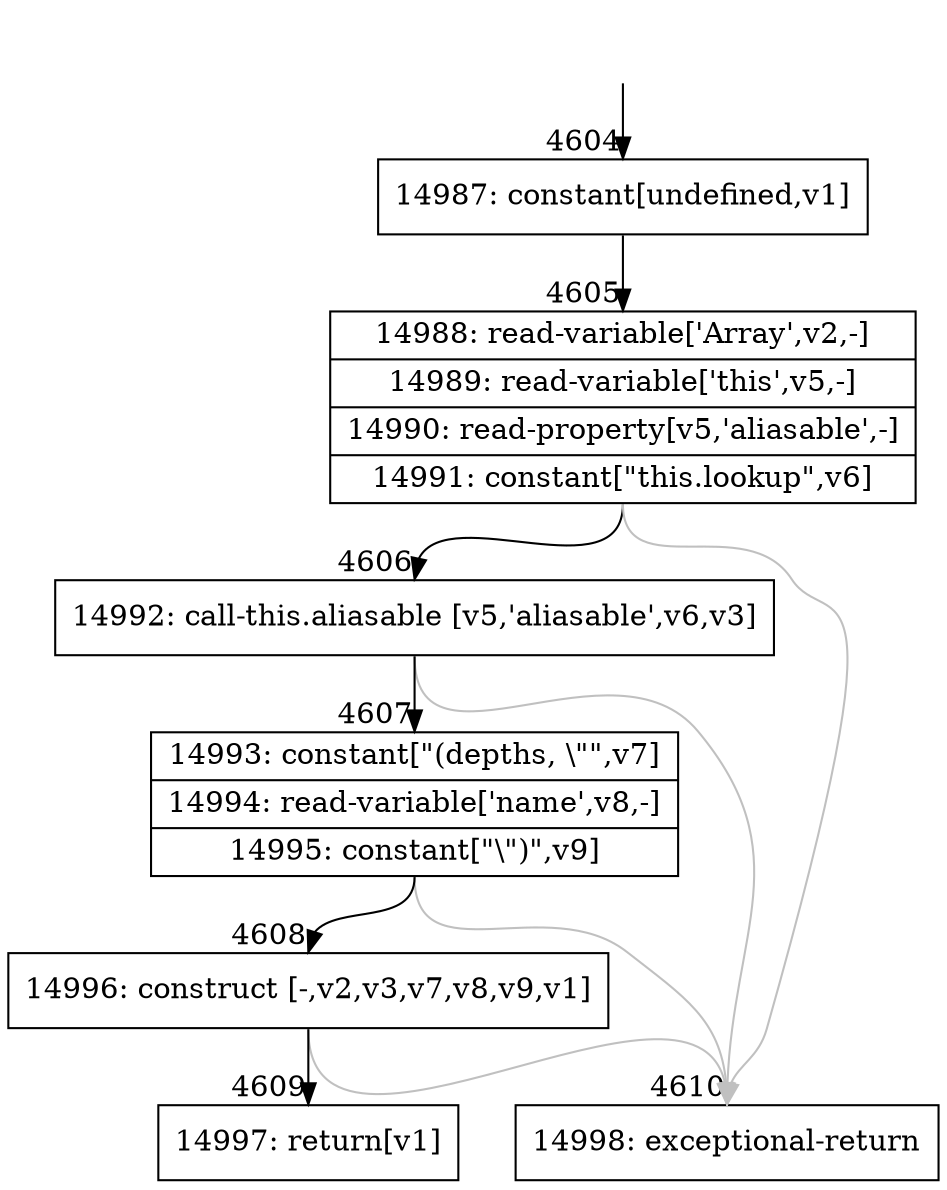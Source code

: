 digraph {
rankdir="TD"
BB_entry207[shape=none,label=""];
BB_entry207 -> BB4604 [tailport=s, headport=n, headlabel="    4604"]
BB4604 [shape=record label="{14987: constant[undefined,v1]}" ] 
BB4604 -> BB4605 [tailport=s, headport=n, headlabel="      4605"]
BB4605 [shape=record label="{14988: read-variable['Array',v2,-]|14989: read-variable['this',v5,-]|14990: read-property[v5,'aliasable',-]|14991: constant[\"this.lookup\",v6]}" ] 
BB4605 -> BB4606 [tailport=s, headport=n, headlabel="      4606"]
BB4605 -> BB4610 [tailport=s, headport=n, color=gray, headlabel="      4610"]
BB4606 [shape=record label="{14992: call-this.aliasable [v5,'aliasable',v6,v3]}" ] 
BB4606 -> BB4607 [tailport=s, headport=n, headlabel="      4607"]
BB4606 -> BB4610 [tailport=s, headport=n, color=gray]
BB4607 [shape=record label="{14993: constant[\"(depths, \\\"\",v7]|14994: read-variable['name',v8,-]|14995: constant[\"\\\")\",v9]}" ] 
BB4607 -> BB4608 [tailport=s, headport=n, headlabel="      4608"]
BB4607 -> BB4610 [tailport=s, headport=n, color=gray]
BB4608 [shape=record label="{14996: construct [-,v2,v3,v7,v8,v9,v1]}" ] 
BB4608 -> BB4609 [tailport=s, headport=n, headlabel="      4609"]
BB4608 -> BB4610 [tailport=s, headport=n, color=gray]
BB4609 [shape=record label="{14997: return[v1]}" ] 
BB4610 [shape=record label="{14998: exceptional-return}" ] 
//#$~ 2637
}
